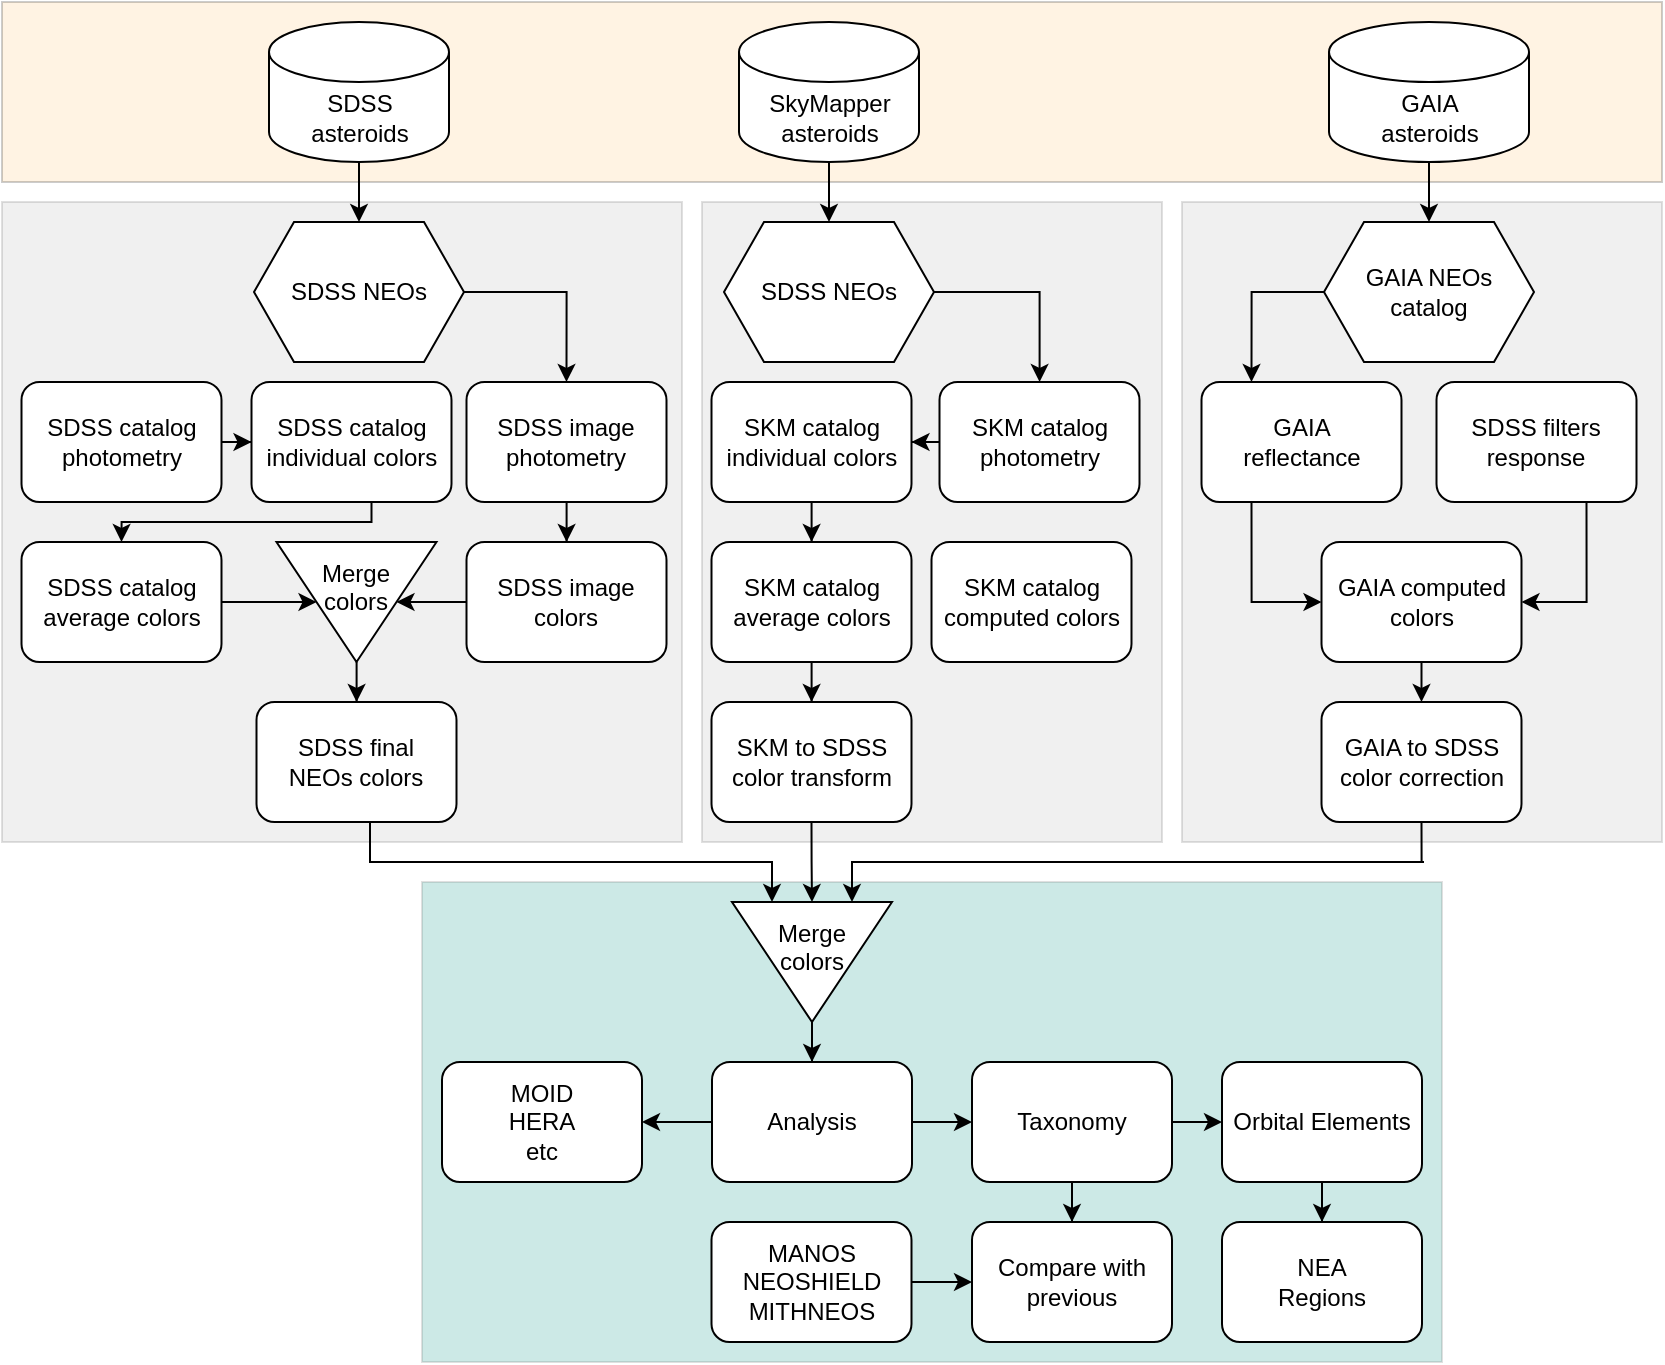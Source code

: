 <mxfile version="20.0.4" type="github">
  <diagram id="l5HfpWFaHAtyfRfRbP9f" name="Page-1">
    <mxGraphModel dx="1183" dy="636" grid="1" gridSize="10" guides="1" tooltips="1" connect="1" arrows="1" fold="1" page="1" pageScale="1" pageWidth="850" pageHeight="1100" math="0" shadow="0">
      <root>
        <mxCell id="0" />
        <mxCell id="1" parent="0" />
        <mxCell id="JDDzChWWamHBL8bAgmot-44" value="" style="rounded=0;whiteSpace=wrap;html=1;fillColor=#019281;opacity=20;fontColor=#333333;strokeColor=#666666;" vertex="1" parent="1">
          <mxGeometry x="220" y="450" width="510" height="240" as="geometry" />
        </mxCell>
        <mxCell id="JDDzChWWamHBL8bAgmot-41" value="" style="rounded=0;whiteSpace=wrap;html=1;fillColor=#B2B2B2;opacity=20;fontColor=#333333;strokeColor=#666666;" vertex="1" parent="1">
          <mxGeometry x="600" y="110" width="240" height="320" as="geometry" />
        </mxCell>
        <mxCell id="JDDzChWWamHBL8bAgmot-40" value="" style="rounded=0;whiteSpace=wrap;html=1;fillColor=#B2B2B2;opacity=20;fontColor=#333333;strokeColor=#666666;" vertex="1" parent="1">
          <mxGeometry x="360" y="110" width="230" height="320" as="geometry" />
        </mxCell>
        <mxCell id="JDDzChWWamHBL8bAgmot-38" value="" style="rounded=0;whiteSpace=wrap;html=1;fillColor=#B2B2B2;opacity=20;fontColor=#333333;strokeColor=#666666;" vertex="1" parent="1">
          <mxGeometry x="10" y="110" width="340" height="320" as="geometry" />
        </mxCell>
        <mxCell id="JDDzChWWamHBL8bAgmot-37" value="" style="verticalLabelPosition=bottom;verticalAlign=top;html=1;shape=mxgraph.basic.rect;fillColor2=none;strokeWidth=1;size=20;indent=5;fillColor=#FFC374;opacity=20;" vertex="1" parent="1">
          <mxGeometry x="10" y="10" width="830" height="90" as="geometry" />
        </mxCell>
        <mxCell id="aYM6xtdw5qeDzCKNdwKn-15" value="" style="edgeStyle=orthogonalEdgeStyle;rounded=0;orthogonalLoop=1;jettySize=auto;html=1;" parent="1" source="aYM6xtdw5qeDzCKNdwKn-9" target="aYM6xtdw5qeDzCKNdwKn-12" edge="1">
          <mxGeometry relative="1" as="geometry" />
        </mxCell>
        <mxCell id="aYM6xtdw5qeDzCKNdwKn-9" value="&lt;div&gt;SDSS&lt;/div&gt;&lt;div&gt;asteroids&lt;br&gt;&lt;/div&gt;" style="shape=cylinder3;whiteSpace=wrap;html=1;boundedLbl=1;backgroundOutline=1;size=15;" parent="1" vertex="1">
          <mxGeometry x="143.5" y="20" width="90" height="70" as="geometry" />
        </mxCell>
        <mxCell id="aYM6xtdw5qeDzCKNdwKn-36" value="" style="edgeStyle=orthogonalEdgeStyle;rounded=0;orthogonalLoop=1;jettySize=auto;html=1;" parent="1" source="aYM6xtdw5qeDzCKNdwKn-10" target="aYM6xtdw5qeDzCKNdwKn-35" edge="1">
          <mxGeometry relative="1" as="geometry" />
        </mxCell>
        <mxCell id="aYM6xtdw5qeDzCKNdwKn-10" value="&lt;div&gt;SkyMapper&lt;/div&gt;&lt;div&gt;asteroids&lt;br&gt;&lt;/div&gt;" style="shape=cylinder3;whiteSpace=wrap;html=1;boundedLbl=1;backgroundOutline=1;size=15;" parent="1" vertex="1">
          <mxGeometry x="378.5" y="20" width="90" height="70" as="geometry" />
        </mxCell>
        <mxCell id="aYM6xtdw5qeDzCKNdwKn-44" value="" style="edgeStyle=orthogonalEdgeStyle;rounded=0;orthogonalLoop=1;jettySize=auto;html=1;" parent="1" source="aYM6xtdw5qeDzCKNdwKn-11" target="aYM6xtdw5qeDzCKNdwKn-41" edge="1">
          <mxGeometry relative="1" as="geometry" />
        </mxCell>
        <mxCell id="aYM6xtdw5qeDzCKNdwKn-11" value="&lt;div&gt;GAIA&lt;/div&gt;&lt;div&gt;asteroids&lt;br&gt;&lt;/div&gt;" style="shape=cylinder3;whiteSpace=wrap;html=1;boundedLbl=1;backgroundOutline=1;size=15;" parent="1" vertex="1">
          <mxGeometry x="673.5" y="20" width="100" height="70" as="geometry" />
        </mxCell>
        <mxCell id="aYM6xtdw5qeDzCKNdwKn-18" style="edgeStyle=orthogonalEdgeStyle;rounded=0;orthogonalLoop=1;jettySize=auto;html=1;entryX=0.5;entryY=0;entryDx=0;entryDy=0;" parent="1" source="aYM6xtdw5qeDzCKNdwKn-12" target="aYM6xtdw5qeDzCKNdwKn-17" edge="1">
          <mxGeometry relative="1" as="geometry" />
        </mxCell>
        <mxCell id="aYM6xtdw5qeDzCKNdwKn-12" value="SDSS NEOs" style="shape=hexagon;perimeter=hexagonPerimeter2;whiteSpace=wrap;html=1;fixedSize=1;" parent="1" vertex="1">
          <mxGeometry x="136" y="120" width="105" height="70" as="geometry" />
        </mxCell>
        <mxCell id="aYM6xtdw5qeDzCKNdwKn-19" style="edgeStyle=orthogonalEdgeStyle;rounded=0;orthogonalLoop=1;jettySize=auto;html=1;" parent="1" source="aYM6xtdw5qeDzCKNdwKn-13" target="aYM6xtdw5qeDzCKNdwKn-16" edge="1">
          <mxGeometry relative="1" as="geometry" />
        </mxCell>
        <mxCell id="aYM6xtdw5qeDzCKNdwKn-13" value="SDSS catalog photometry" style="rounded=1;whiteSpace=wrap;html=1;" parent="1" vertex="1">
          <mxGeometry x="19.75" y="200" width="100" height="60" as="geometry" />
        </mxCell>
        <mxCell id="aYM6xtdw5qeDzCKNdwKn-25" style="edgeStyle=orthogonalEdgeStyle;rounded=0;orthogonalLoop=1;jettySize=auto;html=1;entryX=0.5;entryY=0;entryDx=0;entryDy=0;exitX=0.5;exitY=1;exitDx=0;exitDy=0;" parent="1" source="aYM6xtdw5qeDzCKNdwKn-16" target="aYM6xtdw5qeDzCKNdwKn-21" edge="1">
          <mxGeometry relative="1" as="geometry">
            <Array as="points">
              <mxPoint x="194.75" y="270" />
              <mxPoint x="69.75" y="270" />
            </Array>
          </mxGeometry>
        </mxCell>
        <mxCell id="aYM6xtdw5qeDzCKNdwKn-16" value="SDSS catalog individual colors" style="rounded=1;whiteSpace=wrap;html=1;" parent="1" vertex="1">
          <mxGeometry x="134.75" y="200" width="100" height="60" as="geometry" />
        </mxCell>
        <mxCell id="aYM6xtdw5qeDzCKNdwKn-26" value="" style="edgeStyle=orthogonalEdgeStyle;rounded=0;orthogonalLoop=1;jettySize=auto;html=1;" parent="1" source="aYM6xtdw5qeDzCKNdwKn-17" target="aYM6xtdw5qeDzCKNdwKn-20" edge="1">
          <mxGeometry relative="1" as="geometry" />
        </mxCell>
        <mxCell id="aYM6xtdw5qeDzCKNdwKn-17" value="SDSS image photometry" style="rounded=1;whiteSpace=wrap;html=1;" parent="1" vertex="1">
          <mxGeometry x="242.25" y="200" width="100" height="60" as="geometry" />
        </mxCell>
        <mxCell id="aYM6xtdw5qeDzCKNdwKn-27" value="" style="edgeStyle=orthogonalEdgeStyle;rounded=0;orthogonalLoop=1;jettySize=auto;html=1;entryX=0.5;entryY=0;entryDx=0;entryDy=0;" parent="1" source="aYM6xtdw5qeDzCKNdwKn-20" target="aYM6xtdw5qeDzCKNdwKn-29" edge="1">
          <mxGeometry relative="1" as="geometry">
            <mxPoint x="47.25" y="460" as="targetPoint" />
          </mxGeometry>
        </mxCell>
        <mxCell id="aYM6xtdw5qeDzCKNdwKn-20" value="SDSS image colors" style="rounded=1;whiteSpace=wrap;html=1;" parent="1" vertex="1">
          <mxGeometry x="242.25" y="280" width="100" height="60" as="geometry" />
        </mxCell>
        <mxCell id="aYM6xtdw5qeDzCKNdwKn-31" value="" style="edgeStyle=orthogonalEdgeStyle;rounded=0;orthogonalLoop=1;jettySize=auto;html=1;" parent="1" source="aYM6xtdw5qeDzCKNdwKn-21" target="aYM6xtdw5qeDzCKNdwKn-29" edge="1">
          <mxGeometry relative="1" as="geometry" />
        </mxCell>
        <mxCell id="aYM6xtdw5qeDzCKNdwKn-21" value="SDSS catalog average colors" style="rounded=1;whiteSpace=wrap;html=1;" parent="1" vertex="1">
          <mxGeometry x="19.75" y="280" width="100" height="60" as="geometry" />
        </mxCell>
        <mxCell id="JDDzChWWamHBL8bAgmot-17" style="edgeStyle=orthogonalEdgeStyle;rounded=0;orthogonalLoop=1;jettySize=auto;html=1;entryX=0;entryY=0.75;entryDx=0;entryDy=0;" edge="1" parent="1" source="aYM6xtdw5qeDzCKNdwKn-22" target="JDDzChWWamHBL8bAgmot-30">
          <mxGeometry relative="1" as="geometry">
            <mxPoint x="366" y="480" as="targetPoint" />
            <Array as="points">
              <mxPoint x="194" y="440" />
              <mxPoint x="395" y="440" />
            </Array>
          </mxGeometry>
        </mxCell>
        <mxCell id="aYM6xtdw5qeDzCKNdwKn-22" value="&lt;div&gt;SDSS final &lt;br&gt;&lt;/div&gt;&lt;div&gt;NEOs colors&lt;/div&gt;" style="rounded=1;whiteSpace=wrap;html=1;" parent="1" vertex="1">
          <mxGeometry x="137.25" y="360" width="100" height="60" as="geometry" />
        </mxCell>
        <mxCell id="JDDzChWWamHBL8bAgmot-19" style="edgeStyle=orthogonalEdgeStyle;rounded=0;orthogonalLoop=1;jettySize=auto;html=1;exitX=0.5;exitY=1;exitDx=0;exitDy=0;entryX=0;entryY=0.5;entryDx=0;entryDy=0;" edge="1" parent="1" source="aYM6xtdw5qeDzCKNdwKn-23" target="JDDzChWWamHBL8bAgmot-30">
          <mxGeometry relative="1" as="geometry">
            <mxPoint x="416" y="450" as="targetPoint" />
          </mxGeometry>
        </mxCell>
        <mxCell id="aYM6xtdw5qeDzCKNdwKn-23" value="SKM to SDSS color transform" style="rounded=1;whiteSpace=wrap;html=1;" parent="1" vertex="1">
          <mxGeometry x="364.75" y="360" width="100" height="60" as="geometry" />
        </mxCell>
        <mxCell id="JDDzChWWamHBL8bAgmot-42" value="" style="edgeStyle=orthogonalEdgeStyle;rounded=0;orthogonalLoop=1;jettySize=auto;html=1;" edge="1" parent="1" source="aYM6xtdw5qeDzCKNdwKn-29" target="aYM6xtdw5qeDzCKNdwKn-22">
          <mxGeometry relative="1" as="geometry" />
        </mxCell>
        <mxCell id="aYM6xtdw5qeDzCKNdwKn-29" value="&lt;div&gt;Merge &lt;br&gt;&lt;/div&gt;&lt;div&gt;colors&lt;/div&gt;&lt;div&gt;&lt;br&gt;&lt;/div&gt;" style="triangle;whiteSpace=wrap;html=1;direction=south;" parent="1" vertex="1">
          <mxGeometry x="147.25" y="280" width="80" height="60" as="geometry" />
        </mxCell>
        <mxCell id="JDDzChWWamHBL8bAgmot-27" style="edgeStyle=orthogonalEdgeStyle;rounded=0;orthogonalLoop=1;jettySize=auto;html=1;exitX=0;exitY=0.5;exitDx=0;exitDy=0;" edge="1" parent="1" source="aYM6xtdw5qeDzCKNdwKn-38" target="aYM6xtdw5qeDzCKNdwKn-37">
          <mxGeometry relative="1" as="geometry" />
        </mxCell>
        <mxCell id="JDDzChWWamHBL8bAgmot-43" style="edgeStyle=orthogonalEdgeStyle;rounded=0;orthogonalLoop=1;jettySize=auto;html=1;" edge="1" parent="1" source="aYM6xtdw5qeDzCKNdwKn-35" target="aYM6xtdw5qeDzCKNdwKn-38">
          <mxGeometry relative="1" as="geometry" />
        </mxCell>
        <mxCell id="aYM6xtdw5qeDzCKNdwKn-35" value="SDSS NEOs" style="shape=hexagon;perimeter=hexagonPerimeter2;whiteSpace=wrap;html=1;fixedSize=1;" parent="1" vertex="1">
          <mxGeometry x="371" y="120" width="105" height="70" as="geometry" />
        </mxCell>
        <mxCell id="JDDzChWWamHBL8bAgmot-29" value="" style="edgeStyle=orthogonalEdgeStyle;rounded=0;orthogonalLoop=1;jettySize=auto;html=1;" edge="1" parent="1" source="aYM6xtdw5qeDzCKNdwKn-37" target="aYM6xtdw5qeDzCKNdwKn-39">
          <mxGeometry relative="1" as="geometry" />
        </mxCell>
        <mxCell id="aYM6xtdw5qeDzCKNdwKn-37" value="SKM catalog individual colors" style="rounded=1;whiteSpace=wrap;html=1;" parent="1" vertex="1">
          <mxGeometry x="364.75" y="200" width="100" height="60" as="geometry" />
        </mxCell>
        <mxCell id="aYM6xtdw5qeDzCKNdwKn-38" value="SKM catalog photometry" style="rounded=1;whiteSpace=wrap;html=1;" parent="1" vertex="1">
          <mxGeometry x="478.75" y="200" width="100" height="60" as="geometry" />
        </mxCell>
        <mxCell id="JDDzChWWamHBL8bAgmot-5" value="" style="edgeStyle=orthogonalEdgeStyle;rounded=0;orthogonalLoop=1;jettySize=auto;html=1;" edge="1" parent="1" source="aYM6xtdw5qeDzCKNdwKn-39" target="aYM6xtdw5qeDzCKNdwKn-23">
          <mxGeometry relative="1" as="geometry" />
        </mxCell>
        <mxCell id="aYM6xtdw5qeDzCKNdwKn-39" value="SKM catalog average colors" style="rounded=1;whiteSpace=wrap;html=1;" parent="1" vertex="1">
          <mxGeometry x="364.75" y="280" width="100" height="60" as="geometry" />
        </mxCell>
        <mxCell id="aYM6xtdw5qeDzCKNdwKn-40" value="SKM catalog computed colors" style="rounded=1;whiteSpace=wrap;html=1;" parent="1" vertex="1">
          <mxGeometry x="474.75" y="280" width="100" height="60" as="geometry" />
        </mxCell>
        <mxCell id="JDDzChWWamHBL8bAgmot-46" style="edgeStyle=orthogonalEdgeStyle;rounded=0;orthogonalLoop=1;jettySize=auto;html=1;entryX=0.25;entryY=0;entryDx=0;entryDy=0;startArrow=none;startFill=0;endArrow=classic;endFill=1;exitX=0;exitY=0.5;exitDx=0;exitDy=0;" edge="1" parent="1" source="aYM6xtdw5qeDzCKNdwKn-41" target="aYM6xtdw5qeDzCKNdwKn-42">
          <mxGeometry relative="1" as="geometry" />
        </mxCell>
        <mxCell id="aYM6xtdw5qeDzCKNdwKn-41" value="GAIA NEOs catalog" style="shape=hexagon;perimeter=hexagonPerimeter2;whiteSpace=wrap;html=1;fixedSize=1;" parent="1" vertex="1">
          <mxGeometry x="671" y="120" width="105" height="70" as="geometry" />
        </mxCell>
        <mxCell id="aYM6xtdw5qeDzCKNdwKn-56" value="" style="edgeStyle=orthogonalEdgeStyle;rounded=0;orthogonalLoop=1;jettySize=auto;html=1;exitX=0.25;exitY=1;exitDx=0;exitDy=0;entryX=0;entryY=0.5;entryDx=0;entryDy=0;" parent="1" source="aYM6xtdw5qeDzCKNdwKn-42" target="JDDzChWWamHBL8bAgmot-25" edge="1">
          <mxGeometry relative="1" as="geometry">
            <mxPoint x="702.75" y="290" as="targetPoint" />
            <Array as="points">
              <mxPoint x="634.75" y="310" />
            </Array>
          </mxGeometry>
        </mxCell>
        <mxCell id="aYM6xtdw5qeDzCKNdwKn-42" value="&lt;div&gt;GAIA &lt;br&gt;&lt;/div&gt;&lt;div&gt;reflectance&lt;/div&gt;" style="rounded=1;whiteSpace=wrap;html=1;" parent="1" vertex="1">
          <mxGeometry x="609.75" y="200" width="100" height="60" as="geometry" />
        </mxCell>
        <mxCell id="aYM6xtdw5qeDzCKNdwKn-55" value="" style="edgeStyle=orthogonalEdgeStyle;rounded=0;orthogonalLoop=1;jettySize=auto;html=1;entryX=1;entryY=0.5;entryDx=0;entryDy=0;exitX=0.75;exitY=1;exitDx=0;exitDy=0;" parent="1" source="aYM6xtdw5qeDzCKNdwKn-43" target="JDDzChWWamHBL8bAgmot-25" edge="1">
          <mxGeometry relative="1" as="geometry">
            <mxPoint x="742.25" y="290" as="targetPoint" />
            <Array as="points">
              <mxPoint x="802" y="310" />
            </Array>
          </mxGeometry>
        </mxCell>
        <mxCell id="aYM6xtdw5qeDzCKNdwKn-43" value="SDSS filters response" style="rounded=1;whiteSpace=wrap;html=1;fontStyle=0" parent="1" vertex="1">
          <mxGeometry x="727.25" y="200" width="100" height="60" as="geometry" />
        </mxCell>
        <mxCell id="JDDzChWWamHBL8bAgmot-21" value="" style="edgeStyle=orthogonalEdgeStyle;rounded=0;orthogonalLoop=1;jettySize=auto;html=1;exitX=0.5;exitY=1;exitDx=0;exitDy=0;" edge="1" parent="1" source="JDDzChWWamHBL8bAgmot-25" target="JDDzChWWamHBL8bAgmot-20">
          <mxGeometry relative="1" as="geometry">
            <mxPoint x="729.75" y="400" as="sourcePoint" />
            <Array as="points">
              <mxPoint x="719.75" y="400" />
            </Array>
          </mxGeometry>
        </mxCell>
        <mxCell id="JDDzChWWamHBL8bAgmot-31" value="" style="edgeStyle=orthogonalEdgeStyle;rounded=0;orthogonalLoop=1;jettySize=auto;html=1;" edge="1" parent="1" source="JDDzChWWamHBL8bAgmot-6" target="JDDzChWWamHBL8bAgmot-8">
          <mxGeometry relative="1" as="geometry" />
        </mxCell>
        <mxCell id="JDDzChWWamHBL8bAgmot-36" value="" style="edgeStyle=orthogonalEdgeStyle;rounded=0;orthogonalLoop=1;jettySize=auto;html=1;" edge="1" parent="1" source="JDDzChWWamHBL8bAgmot-6" target="JDDzChWWamHBL8bAgmot-13">
          <mxGeometry relative="1" as="geometry" />
        </mxCell>
        <mxCell id="JDDzChWWamHBL8bAgmot-6" value="Analysis" style="rounded=1;whiteSpace=wrap;html=1;" vertex="1" parent="1">
          <mxGeometry x="365" y="540" width="100" height="60" as="geometry" />
        </mxCell>
        <mxCell id="JDDzChWWamHBL8bAgmot-33" value="" style="edgeStyle=orthogonalEdgeStyle;rounded=0;orthogonalLoop=1;jettySize=auto;html=1;" edge="1" parent="1" source="JDDzChWWamHBL8bAgmot-7" target="JDDzChWWamHBL8bAgmot-14">
          <mxGeometry relative="1" as="geometry" />
        </mxCell>
        <mxCell id="JDDzChWWamHBL8bAgmot-7" value="Orbital Elements" style="rounded=1;whiteSpace=wrap;html=1;" vertex="1" parent="1">
          <mxGeometry x="620" y="540" width="100" height="60" as="geometry" />
        </mxCell>
        <mxCell id="JDDzChWWamHBL8bAgmot-32" value="" style="edgeStyle=orthogonalEdgeStyle;rounded=0;orthogonalLoop=1;jettySize=auto;html=1;" edge="1" parent="1" source="JDDzChWWamHBL8bAgmot-8" target="JDDzChWWamHBL8bAgmot-7">
          <mxGeometry relative="1" as="geometry" />
        </mxCell>
        <mxCell id="JDDzChWWamHBL8bAgmot-34" value="" style="edgeStyle=orthogonalEdgeStyle;rounded=0;orthogonalLoop=1;jettySize=auto;html=1;" edge="1" parent="1" source="JDDzChWWamHBL8bAgmot-8" target="JDDzChWWamHBL8bAgmot-9">
          <mxGeometry relative="1" as="geometry" />
        </mxCell>
        <mxCell id="JDDzChWWamHBL8bAgmot-8" value="Taxonomy" style="rounded=1;whiteSpace=wrap;html=1;" vertex="1" parent="1">
          <mxGeometry x="495" y="540" width="100" height="60" as="geometry" />
        </mxCell>
        <mxCell id="JDDzChWWamHBL8bAgmot-9" value="Compare with previous" style="rounded=1;whiteSpace=wrap;html=1;" vertex="1" parent="1">
          <mxGeometry x="495" y="620" width="100" height="60" as="geometry" />
        </mxCell>
        <mxCell id="JDDzChWWamHBL8bAgmot-35" value="" style="edgeStyle=orthogonalEdgeStyle;rounded=0;orthogonalLoop=1;jettySize=auto;html=1;" edge="1" parent="1" source="JDDzChWWamHBL8bAgmot-12" target="JDDzChWWamHBL8bAgmot-9">
          <mxGeometry relative="1" as="geometry" />
        </mxCell>
        <mxCell id="JDDzChWWamHBL8bAgmot-12" value="&lt;div&gt;MANOS&lt;/div&gt;&lt;div&gt;NEOSHIELD&lt;/div&gt;&lt;div&gt;MITHNEOS&lt;br&gt;&lt;/div&gt;" style="rounded=1;whiteSpace=wrap;html=1;" vertex="1" parent="1">
          <mxGeometry x="364.75" y="620" width="100" height="60" as="geometry" />
        </mxCell>
        <mxCell id="JDDzChWWamHBL8bAgmot-13" value="&lt;div&gt;MOID&lt;/div&gt;&lt;div&gt;HERA&lt;/div&gt;&lt;div&gt;etc&lt;br&gt;&lt;/div&gt;" style="rounded=1;whiteSpace=wrap;html=1;" vertex="1" parent="1">
          <mxGeometry x="230" y="540" width="100" height="60" as="geometry" />
        </mxCell>
        <mxCell id="JDDzChWWamHBL8bAgmot-14" value="&lt;div&gt;NEA&lt;br&gt;&lt;/div&gt;&lt;div&gt;Regions&lt;/div&gt;" style="rounded=1;whiteSpace=wrap;html=1;" vertex="1" parent="1">
          <mxGeometry x="620" y="620" width="100" height="60" as="geometry" />
        </mxCell>
        <mxCell id="JDDzChWWamHBL8bAgmot-26" value="" style="edgeStyle=orthogonalEdgeStyle;rounded=0;orthogonalLoop=1;jettySize=auto;html=1;exitX=1;exitY=0.5;exitDx=0;exitDy=0;" edge="1" parent="1" source="JDDzChWWamHBL8bAgmot-30" target="JDDzChWWamHBL8bAgmot-6">
          <mxGeometry relative="1" as="geometry">
            <mxPoint x="426" y="510" as="sourcePoint" />
          </mxGeometry>
        </mxCell>
        <mxCell id="JDDzChWWamHBL8bAgmot-23" style="edgeStyle=orthogonalEdgeStyle;rounded=0;orthogonalLoop=1;jettySize=auto;html=1;entryX=0;entryY=0.25;entryDx=0;entryDy=0;exitX=0.5;exitY=1;exitDx=0;exitDy=0;" edge="1" parent="1" source="JDDzChWWamHBL8bAgmot-20" target="JDDzChWWamHBL8bAgmot-30">
          <mxGeometry relative="1" as="geometry">
            <mxPoint x="486" y="480" as="targetPoint" />
            <Array as="points">
              <mxPoint x="721" y="440" />
              <mxPoint x="446" y="440" />
            </Array>
          </mxGeometry>
        </mxCell>
        <mxCell id="JDDzChWWamHBL8bAgmot-20" value="GAIA to SDSS color correction" style="rounded=1;whiteSpace=wrap;html=1;" vertex="1" parent="1">
          <mxGeometry x="669.75" y="360" width="100" height="60" as="geometry" />
        </mxCell>
        <mxCell id="JDDzChWWamHBL8bAgmot-25" value="GAIA computed colors" style="rounded=1;whiteSpace=wrap;html=1;" vertex="1" parent="1">
          <mxGeometry x="669.75" y="280" width="100" height="60" as="geometry" />
        </mxCell>
        <mxCell id="JDDzChWWamHBL8bAgmot-30" value="&lt;div&gt;Merge&lt;/div&gt;&lt;div&gt;colors&lt;/div&gt;&lt;div&gt;&lt;br&gt;&lt;/div&gt;" style="triangle;whiteSpace=wrap;html=1;direction=south;" vertex="1" parent="1">
          <mxGeometry x="375" y="460" width="80" height="60" as="geometry" />
        </mxCell>
      </root>
    </mxGraphModel>
  </diagram>
</mxfile>
